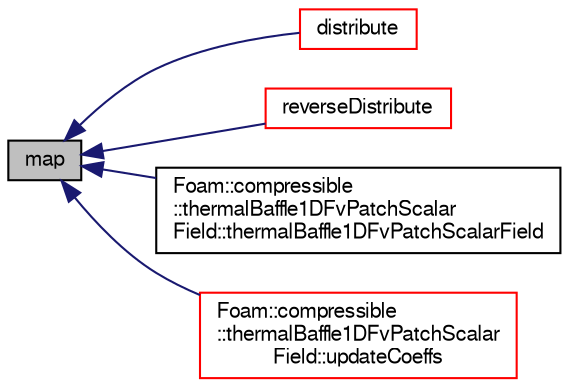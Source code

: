digraph "map"
{
  bgcolor="transparent";
  edge [fontname="FreeSans",fontsize="10",labelfontname="FreeSans",labelfontsize="10"];
  node [fontname="FreeSans",fontsize="10",shape=record];
  rankdir="LR";
  Node2890 [label="map",height=0.2,width=0.4,color="black", fillcolor="grey75", style="filled", fontcolor="black"];
  Node2890 -> Node2891 [dir="back",color="midnightblue",fontsize="10",style="solid",fontname="FreeSans"];
  Node2891 [label="distribute",height=0.2,width=0.4,color="red",URL="$a25094.html#abc1fef854aa7627739504e6f5408dd79",tooltip="Wrapper around map/interpolate data distribution. "];
  Node2890 -> Node2923 [dir="back",color="midnightblue",fontsize="10",style="solid",fontname="FreeSans"];
  Node2923 [label="reverseDistribute",height=0.2,width=0.4,color="red",URL="$a25094.html#a13c4f025f05fb3315ab61558bbe82f07",tooltip="Wrapper around map/interpolate data distribution. "];
  Node2890 -> Node2924 [dir="back",color="midnightblue",fontsize="10",style="solid",fontname="FreeSans"];
  Node2924 [label="Foam::compressible\l::thermalBaffle1DFvPatchScalar\lField::thermalBaffle1DFvPatchScalarField",height=0.2,width=0.4,color="black",URL="$a30790.html#a61bfdceeacbdd2302ed4cdcc8eb30346",tooltip="Construct as copy setting internal field reference. "];
  Node2890 -> Node2925 [dir="back",color="midnightblue",fontsize="10",style="solid",fontname="FreeSans"];
  Node2925 [label="Foam::compressible\l::thermalBaffle1DFvPatchScalar\lField::updateCoeffs",height=0.2,width=0.4,color="red",URL="$a30790.html#a7e24eafac629d3733181cd942d4c902f",tooltip="Update the coefficients associated with the patch field. "];
}
